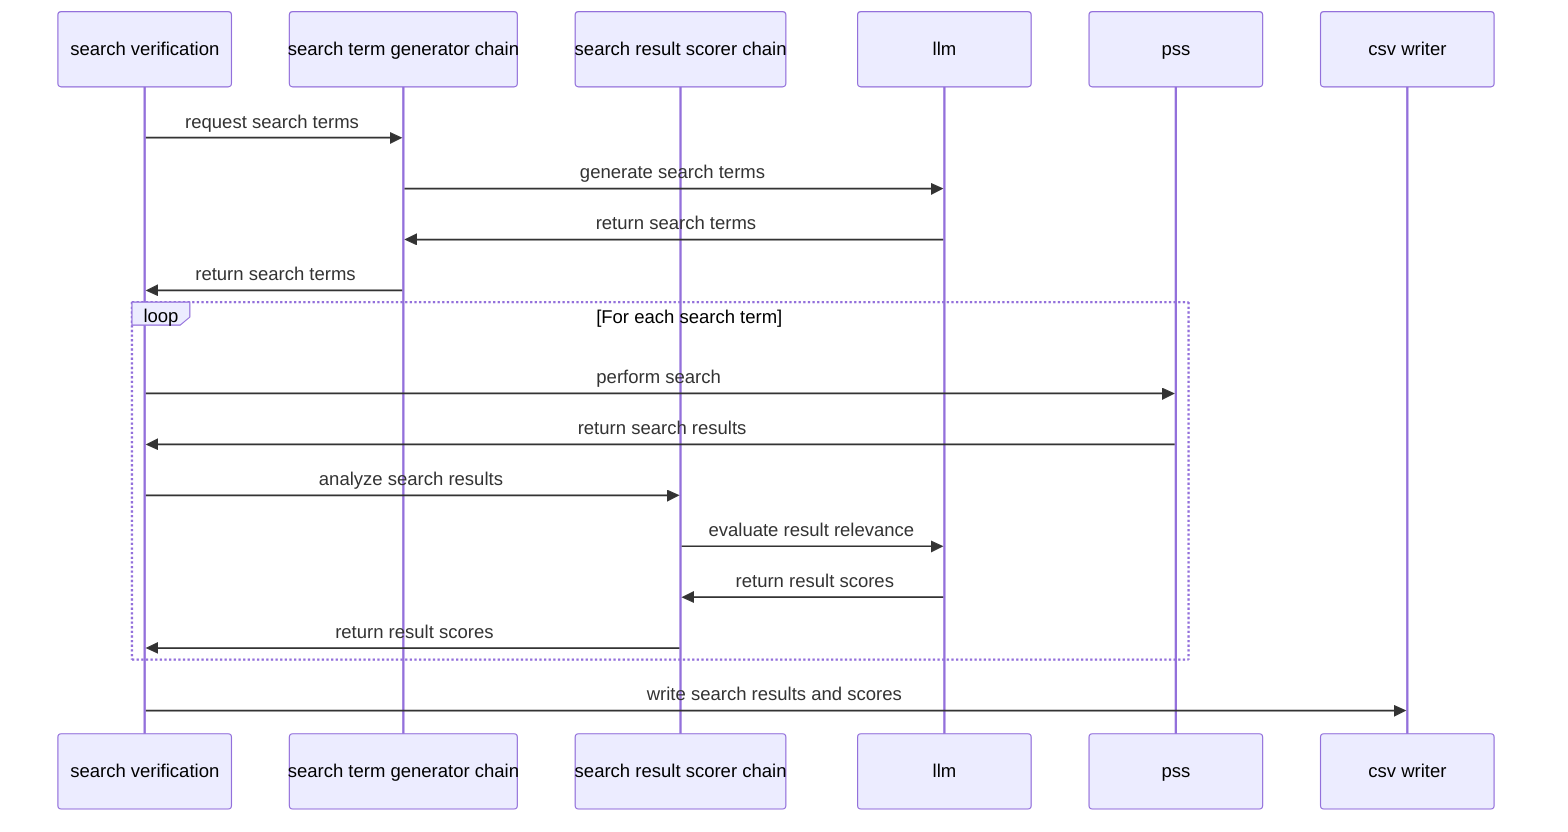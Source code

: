 sequenceDiagram
    participant search verification
    participant search term generator chain
    participant search result scorer chain
    participant llm
    participant pss
    participant csv writer

    search verification->>search term generator chain: request search terms
    search term generator chain->>llm: generate search terms
    llm->>search term generator chain: return search terms
    search term generator chain->>search verification: return search terms

    loop For each search term
        search verification->>pss: perform search
        pss->>search verification: return search results
        search verification->>search result scorer chain: analyze search results
        search result scorer chain->>llm: evaluate result relevance
        llm->>search result scorer chain: return result scores
        search result scorer chain->>search verification: return result scores
    end

    search verification->>csv writer: write search results and scores